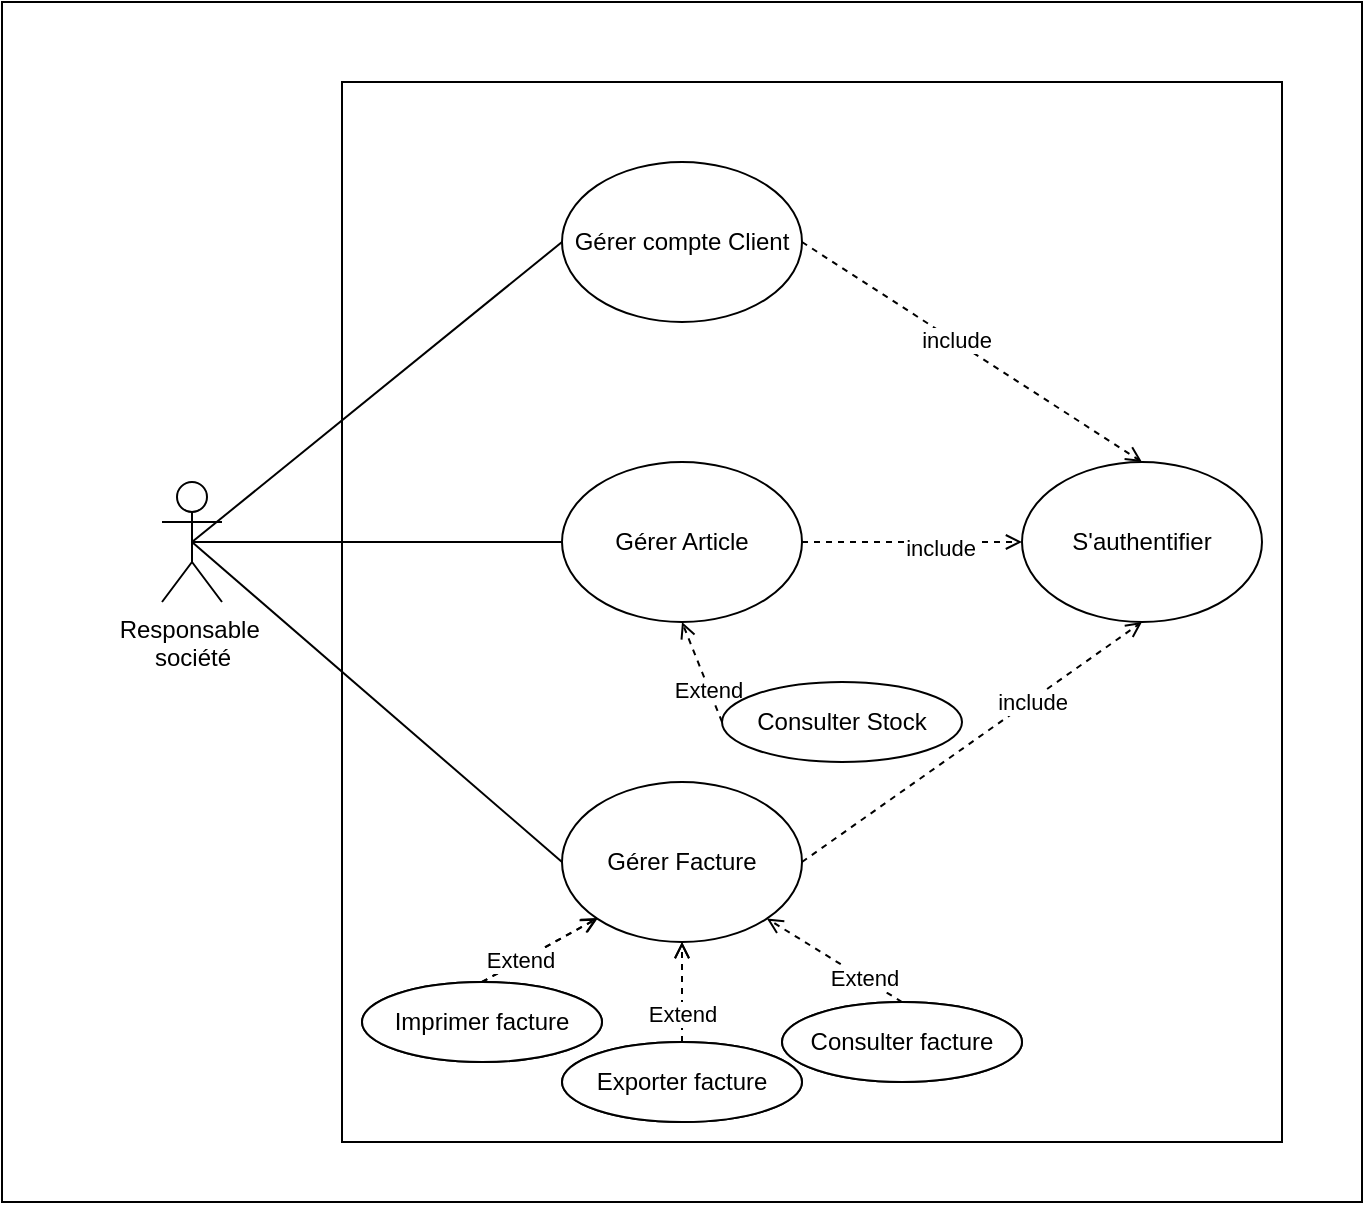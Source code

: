 <mxfile version="21.3.5" type="github">
  <diagram name="Page-1" id="hcokLjG6bYneJuV_jAvE">
    <mxGraphModel dx="1560" dy="372" grid="1" gridSize="10" guides="1" tooltips="1" connect="1" arrows="1" fold="1" page="1" pageScale="1" pageWidth="827" pageHeight="1169" math="0" shadow="0">
      <root>
        <mxCell id="0" />
        <mxCell id="1" parent="0" />
        <mxCell id="lQtnooczzp_Vnvh4pjdG-1" value="" style="rounded=0;whiteSpace=wrap;html=1;" vertex="1" parent="1">
          <mxGeometry x="-20" width="680" height="600" as="geometry" />
        </mxCell>
        <mxCell id="lQtnooczzp_Vnvh4pjdG-2" value="" style="rounded=0;whiteSpace=wrap;html=1;" vertex="1" parent="1">
          <mxGeometry x="150" y="40" width="470" height="530" as="geometry" />
        </mxCell>
        <mxCell id="lQtnooczzp_Vnvh4pjdG-77" style="rounded=0;orthogonalLoop=1;jettySize=auto;html=1;exitX=0.5;exitY=0.5;exitDx=0;exitDy=0;exitPerimeter=0;entryX=0;entryY=0.5;entryDx=0;entryDy=0;endArrow=none;endFill=0;" edge="1" parent="1" source="lQtnooczzp_Vnvh4pjdG-3" target="lQtnooczzp_Vnvh4pjdG-13">
          <mxGeometry relative="1" as="geometry" />
        </mxCell>
        <mxCell id="lQtnooczzp_Vnvh4pjdG-78" style="rounded=0;orthogonalLoop=1;jettySize=auto;html=1;exitX=0.5;exitY=0.5;exitDx=0;exitDy=0;exitPerimeter=0;endArrow=none;endFill=0;" edge="1" parent="1" source="lQtnooczzp_Vnvh4pjdG-3" target="lQtnooczzp_Vnvh4pjdG-57">
          <mxGeometry relative="1" as="geometry" />
        </mxCell>
        <mxCell id="lQtnooczzp_Vnvh4pjdG-79" style="rounded=0;orthogonalLoop=1;jettySize=auto;html=1;exitX=0.5;exitY=0.5;exitDx=0;exitDy=0;exitPerimeter=0;entryX=0;entryY=0.5;entryDx=0;entryDy=0;endArrow=none;endFill=0;" edge="1" parent="1" source="lQtnooczzp_Vnvh4pjdG-3" target="lQtnooczzp_Vnvh4pjdG-67">
          <mxGeometry relative="1" as="geometry" />
        </mxCell>
        <mxCell id="lQtnooczzp_Vnvh4pjdG-3" value="Responsable&amp;nbsp;&lt;br&gt;société" style="shape=umlActor;verticalLabelPosition=bottom;verticalAlign=top;html=1;outlineConnect=0;" vertex="1" parent="1">
          <mxGeometry x="60" y="240" width="30" height="60" as="geometry" />
        </mxCell>
        <mxCell id="lQtnooczzp_Vnvh4pjdG-107" style="rounded=0;orthogonalLoop=1;jettySize=auto;html=1;exitX=1;exitY=0.5;exitDx=0;exitDy=0;entryX=0.5;entryY=0;entryDx=0;entryDy=0;endArrow=open;endFill=0;dashed=1;" edge="1" parent="1" source="lQtnooczzp_Vnvh4pjdG-13" target="lQtnooczzp_Vnvh4pjdG-105">
          <mxGeometry relative="1" as="geometry" />
        </mxCell>
        <mxCell id="lQtnooczzp_Vnvh4pjdG-110" value="include" style="edgeLabel;html=1;align=center;verticalAlign=middle;resizable=0;points=[];" vertex="1" connectable="0" parent="lQtnooczzp_Vnvh4pjdG-107">
          <mxGeometry x="-0.102" y="1" relative="1" as="geometry">
            <mxPoint as="offset" />
          </mxGeometry>
        </mxCell>
        <mxCell id="lQtnooczzp_Vnvh4pjdG-13" value="Gérer compte Client" style="ellipse;whiteSpace=wrap;html=1;" vertex="1" parent="1">
          <mxGeometry x="260" y="80" width="120" height="80" as="geometry" />
        </mxCell>
        <mxCell id="lQtnooczzp_Vnvh4pjdG-57" value="Gérer Article" style="ellipse;whiteSpace=wrap;html=1;" vertex="1" parent="1">
          <mxGeometry x="260" y="230" width="120" height="80" as="geometry" />
        </mxCell>
        <mxCell id="lQtnooczzp_Vnvh4pjdG-67" value="Gérer Facture" style="ellipse;whiteSpace=wrap;html=1;" vertex="1" parent="1">
          <mxGeometry x="260" y="390" width="120" height="80" as="geometry" />
        </mxCell>
        <mxCell id="lQtnooczzp_Vnvh4pjdG-80" style="rounded=0;orthogonalLoop=1;jettySize=auto;html=1;exitX=0.5;exitY=0;exitDx=0;exitDy=0;entryX=0;entryY=1;entryDx=0;entryDy=0;dashed=1;endArrow=open;endFill=0;" edge="1" parent="1" source="lQtnooczzp_Vnvh4pjdG-82" target="lQtnooczzp_Vnvh4pjdG-67">
          <mxGeometry relative="1" as="geometry">
            <mxPoint x="390" y="440" as="targetPoint" />
          </mxGeometry>
        </mxCell>
        <mxCell id="lQtnooczzp_Vnvh4pjdG-81" value="Extend" style="edgeLabel;html=1;align=center;verticalAlign=middle;resizable=0;points=[];" vertex="1" connectable="0" parent="lQtnooczzp_Vnvh4pjdG-80">
          <mxGeometry x="-0.333" y="1" relative="1" as="geometry">
            <mxPoint as="offset" />
          </mxGeometry>
        </mxCell>
        <mxCell id="lQtnooczzp_Vnvh4pjdG-82" value="Imprimer facture" style="ellipse;whiteSpace=wrap;html=1;" vertex="1" parent="1">
          <mxGeometry x="160" y="490" width="120" height="40" as="geometry" />
        </mxCell>
        <mxCell id="lQtnooczzp_Vnvh4pjdG-87" style="rounded=0;orthogonalLoop=1;jettySize=auto;html=1;exitX=0.5;exitY=0;exitDx=0;exitDy=0;entryX=0.5;entryY=1;entryDx=0;entryDy=0;dashed=1;endArrow=open;endFill=0;" edge="1" parent="1" source="lQtnooczzp_Vnvh4pjdG-86" target="lQtnooczzp_Vnvh4pjdG-67">
          <mxGeometry relative="1" as="geometry" />
        </mxCell>
        <mxCell id="lQtnooczzp_Vnvh4pjdG-89" value="Extend" style="edgeLabel;html=1;align=center;verticalAlign=middle;resizable=0;points=[];" vertex="1" connectable="0" parent="lQtnooczzp_Vnvh4pjdG-87">
          <mxGeometry x="-0.434" relative="1" as="geometry">
            <mxPoint as="offset" />
          </mxGeometry>
        </mxCell>
        <mxCell id="lQtnooczzp_Vnvh4pjdG-86" value="Exporter facture" style="ellipse;whiteSpace=wrap;html=1;" vertex="1" parent="1">
          <mxGeometry x="260" y="520" width="120" height="40" as="geometry" />
        </mxCell>
        <mxCell id="lQtnooczzp_Vnvh4pjdG-90" style="rounded=0;orthogonalLoop=1;jettySize=auto;html=1;exitX=0.5;exitY=0;exitDx=0;exitDy=0;dashed=1;endArrow=open;endFill=0;entryX=1;entryY=1;entryDx=0;entryDy=0;" edge="1" parent="1" source="lQtnooczzp_Vnvh4pjdG-92" target="lQtnooczzp_Vnvh4pjdG-67">
          <mxGeometry relative="1" as="geometry">
            <mxPoint x="370" y="430" as="targetPoint" />
          </mxGeometry>
        </mxCell>
        <mxCell id="lQtnooczzp_Vnvh4pjdG-91" value="Extend" style="edgeLabel;html=1;align=center;verticalAlign=middle;resizable=0;points=[];" vertex="1" connectable="0" parent="lQtnooczzp_Vnvh4pjdG-90">
          <mxGeometry x="-0.434" relative="1" as="geometry">
            <mxPoint as="offset" />
          </mxGeometry>
        </mxCell>
        <mxCell id="lQtnooczzp_Vnvh4pjdG-92" value="Consulter facture" style="ellipse;whiteSpace=wrap;html=1;" vertex="1" parent="1">
          <mxGeometry x="370" y="500" width="120" height="40" as="geometry" />
        </mxCell>
        <mxCell id="lQtnooczzp_Vnvh4pjdG-93" style="rounded=0;orthogonalLoop=1;jettySize=auto;html=1;exitX=0;exitY=0.5;exitDx=0;exitDy=0;entryX=0.5;entryY=1;entryDx=0;entryDy=0;dashed=1;endArrow=open;endFill=0;" edge="1" parent="1" source="lQtnooczzp_Vnvh4pjdG-95" target="lQtnooczzp_Vnvh4pjdG-57">
          <mxGeometry relative="1" as="geometry">
            <mxPoint x="250" y="300" as="targetPoint" />
          </mxGeometry>
        </mxCell>
        <mxCell id="lQtnooczzp_Vnvh4pjdG-94" value="Extend" style="edgeLabel;html=1;align=center;verticalAlign=middle;resizable=0;points=[];" vertex="1" connectable="0" parent="lQtnooczzp_Vnvh4pjdG-93">
          <mxGeometry x="-0.333" y="1" relative="1" as="geometry">
            <mxPoint as="offset" />
          </mxGeometry>
        </mxCell>
        <mxCell id="lQtnooczzp_Vnvh4pjdG-95" value="Consulter Stock" style="ellipse;whiteSpace=wrap;html=1;" vertex="1" parent="1">
          <mxGeometry x="340" y="340" width="120" height="40" as="geometry" />
        </mxCell>
        <mxCell id="lQtnooczzp_Vnvh4pjdG-98" style="rounded=0;orthogonalLoop=1;jettySize=auto;html=1;exitX=0.5;exitY=0;exitDx=0;exitDy=0;entryX=0;entryY=1;entryDx=0;entryDy=0;dashed=1;endArrow=open;endFill=0;" edge="1" source="lQtnooczzp_Vnvh4pjdG-100" parent="1">
          <mxGeometry relative="1" as="geometry">
            <mxPoint x="278" y="458" as="targetPoint" />
          </mxGeometry>
        </mxCell>
        <mxCell id="lQtnooczzp_Vnvh4pjdG-99" value="Extend" style="edgeLabel;html=1;align=center;verticalAlign=middle;resizable=0;points=[];" vertex="1" connectable="0" parent="lQtnooczzp_Vnvh4pjdG-98">
          <mxGeometry x="-0.333" y="1" relative="1" as="geometry">
            <mxPoint as="offset" />
          </mxGeometry>
        </mxCell>
        <mxCell id="lQtnooczzp_Vnvh4pjdG-100" value="Imprimer facture" style="ellipse;whiteSpace=wrap;html=1;" vertex="1" parent="1">
          <mxGeometry x="160" y="490" width="120" height="40" as="geometry" />
        </mxCell>
        <mxCell id="lQtnooczzp_Vnvh4pjdG-101" value="Exporter facture" style="ellipse;whiteSpace=wrap;html=1;" vertex="1" parent="1">
          <mxGeometry x="260" y="520" width="120" height="40" as="geometry" />
        </mxCell>
        <mxCell id="lQtnooczzp_Vnvh4pjdG-102" style="rounded=0;orthogonalLoop=1;jettySize=auto;html=1;exitX=0.5;exitY=0;exitDx=0;exitDy=0;entryX=0.5;entryY=1;entryDx=0;entryDy=0;dashed=1;endArrow=open;endFill=0;" edge="1" source="lQtnooczzp_Vnvh4pjdG-101" parent="1">
          <mxGeometry relative="1" as="geometry">
            <mxPoint x="320" y="470" as="targetPoint" />
          </mxGeometry>
        </mxCell>
        <mxCell id="lQtnooczzp_Vnvh4pjdG-103" value="Extend" style="edgeLabel;html=1;align=center;verticalAlign=middle;resizable=0;points=[];" vertex="1" connectable="0" parent="lQtnooczzp_Vnvh4pjdG-102">
          <mxGeometry x="-0.434" relative="1" as="geometry">
            <mxPoint as="offset" />
          </mxGeometry>
        </mxCell>
        <mxCell id="lQtnooczzp_Vnvh4pjdG-104" value="Consulter facture" style="ellipse;whiteSpace=wrap;html=1;" vertex="1" parent="1">
          <mxGeometry x="370" y="500" width="120" height="40" as="geometry" />
        </mxCell>
        <mxCell id="lQtnooczzp_Vnvh4pjdG-105" value="S&#39;authentifier" style="ellipse;whiteSpace=wrap;html=1;" vertex="1" parent="1">
          <mxGeometry x="490" y="230" width="120" height="80" as="geometry" />
        </mxCell>
        <mxCell id="lQtnooczzp_Vnvh4pjdG-108" style="rounded=0;orthogonalLoop=1;jettySize=auto;html=1;exitX=1;exitY=0.5;exitDx=0;exitDy=0;entryX=0;entryY=0.5;entryDx=0;entryDy=0;endArrow=open;endFill=0;dashed=1;" edge="1" parent="1" source="lQtnooczzp_Vnvh4pjdG-57" target="lQtnooczzp_Vnvh4pjdG-105">
          <mxGeometry relative="1" as="geometry">
            <mxPoint x="390" y="130" as="sourcePoint" />
            <mxPoint x="518" y="262" as="targetPoint" />
          </mxGeometry>
        </mxCell>
        <mxCell id="lQtnooczzp_Vnvh4pjdG-111" value="include" style="edgeLabel;html=1;align=center;verticalAlign=middle;resizable=0;points=[];" vertex="1" connectable="0" parent="lQtnooczzp_Vnvh4pjdG-108">
          <mxGeometry x="0.258" y="-3" relative="1" as="geometry">
            <mxPoint as="offset" />
          </mxGeometry>
        </mxCell>
        <mxCell id="lQtnooczzp_Vnvh4pjdG-109" style="rounded=0;orthogonalLoop=1;jettySize=auto;html=1;exitX=1;exitY=0.5;exitDx=0;exitDy=0;endArrow=open;endFill=0;dashed=1;entryX=0.5;entryY=1;entryDx=0;entryDy=0;" edge="1" parent="1" source="lQtnooczzp_Vnvh4pjdG-67" target="lQtnooczzp_Vnvh4pjdG-105">
          <mxGeometry relative="1" as="geometry">
            <mxPoint x="390" y="280" as="sourcePoint" />
            <mxPoint x="500" y="280" as="targetPoint" />
          </mxGeometry>
        </mxCell>
        <mxCell id="lQtnooczzp_Vnvh4pjdG-112" value="include" style="edgeLabel;html=1;align=center;verticalAlign=middle;resizable=0;points=[];" vertex="1" connectable="0" parent="lQtnooczzp_Vnvh4pjdG-109">
          <mxGeometry x="0.344" y="-1" relative="1" as="geometry">
            <mxPoint as="offset" />
          </mxGeometry>
        </mxCell>
      </root>
    </mxGraphModel>
  </diagram>
</mxfile>
